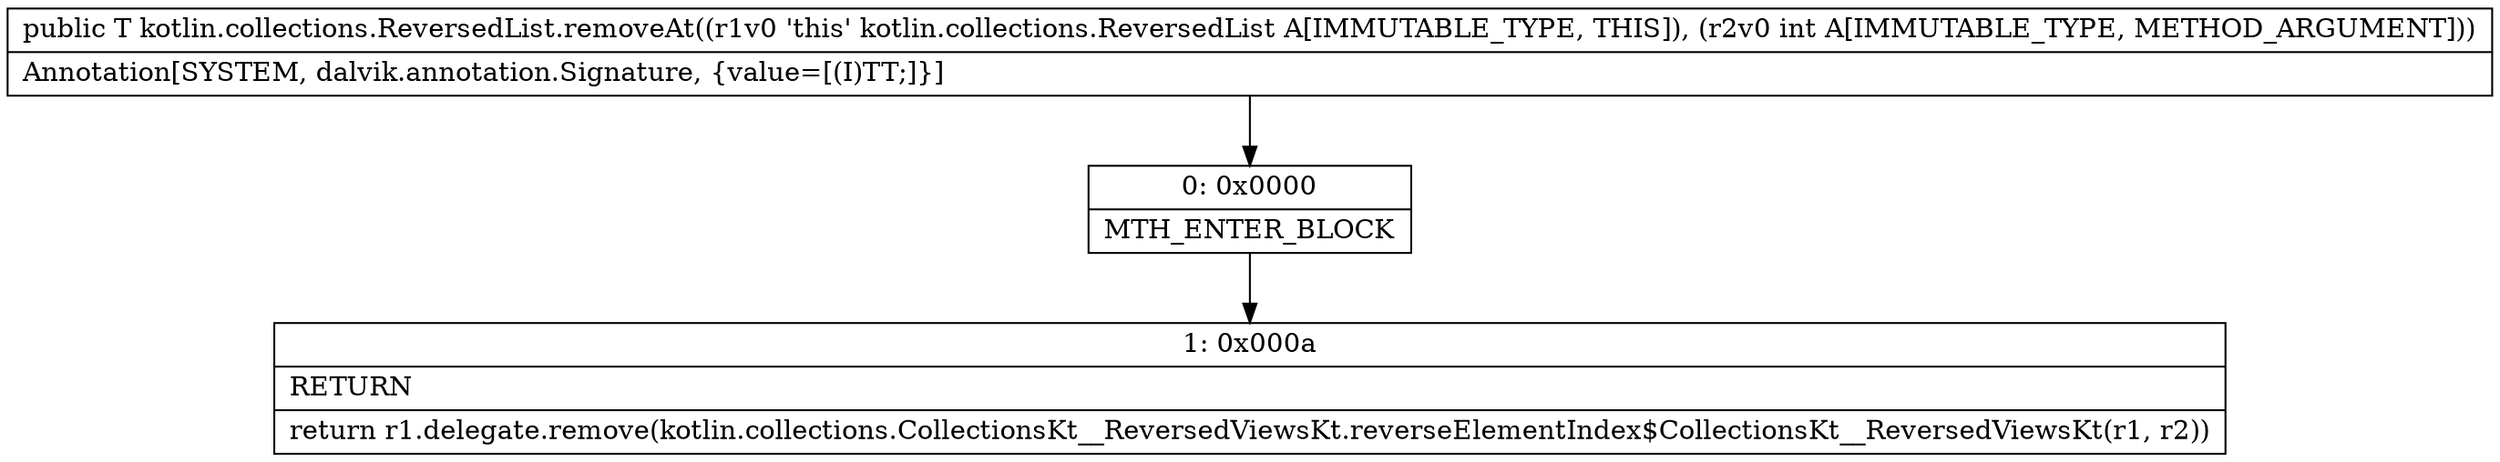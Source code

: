 digraph "CFG forkotlin.collections.ReversedList.removeAt(I)Ljava\/lang\/Object;" {
Node_0 [shape=record,label="{0\:\ 0x0000|MTH_ENTER_BLOCK\l}"];
Node_1 [shape=record,label="{1\:\ 0x000a|RETURN\l|return r1.delegate.remove(kotlin.collections.CollectionsKt__ReversedViewsKt.reverseElementIndex$CollectionsKt__ReversedViewsKt(r1, r2))\l}"];
MethodNode[shape=record,label="{public T kotlin.collections.ReversedList.removeAt((r1v0 'this' kotlin.collections.ReversedList A[IMMUTABLE_TYPE, THIS]), (r2v0 int A[IMMUTABLE_TYPE, METHOD_ARGUMENT]))  | Annotation[SYSTEM, dalvik.annotation.Signature, \{value=[(I)TT;]\}]\l}"];
MethodNode -> Node_0;
Node_0 -> Node_1;
}

